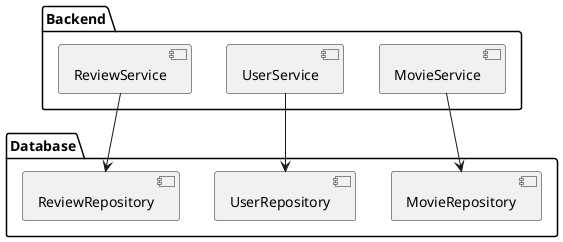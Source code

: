 @startuml
'https://plantuml.com/component-diagram


package "Backend" {
  component MovieService
  component UserService
  component ReviewService
}

package "Database" {
  component MovieRepository
  component UserRepository
  component ReviewRepository
}

MovieService --> MovieRepository
UserService --> UserRepository
ReviewService --> ReviewRepository
@enduml
